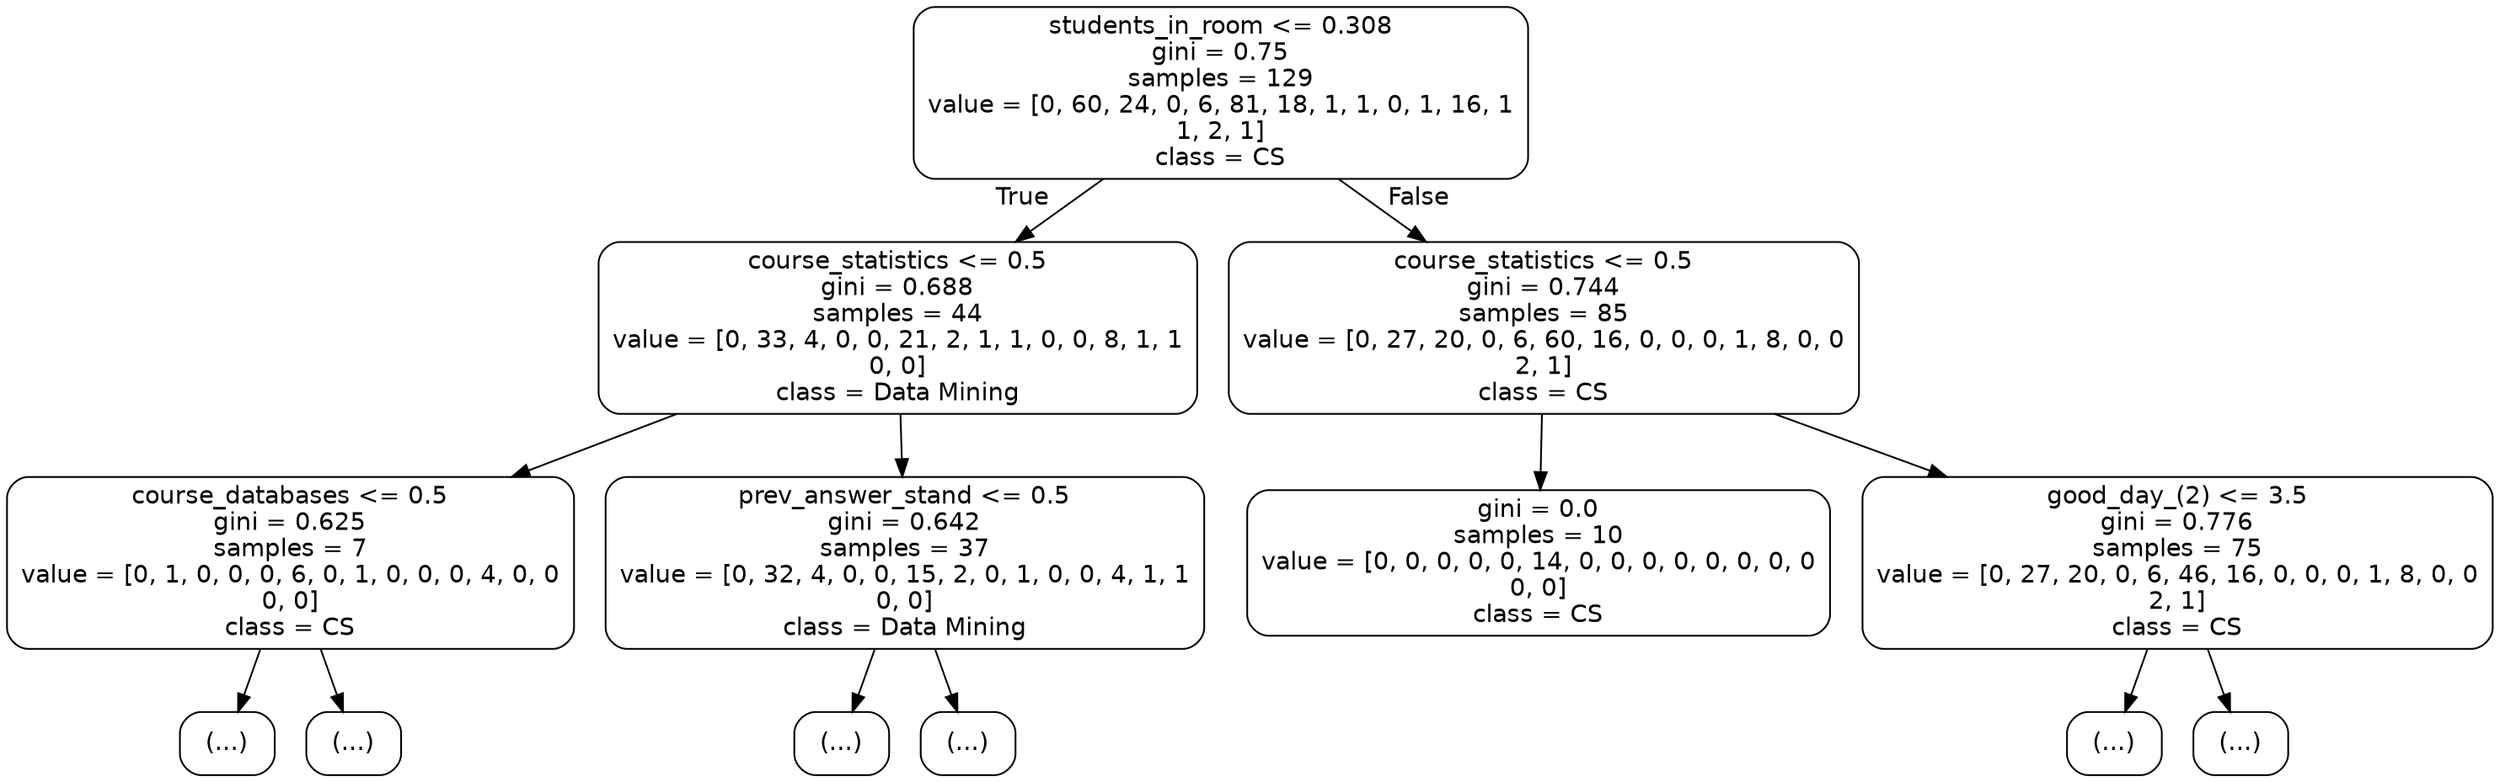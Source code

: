digraph Tree {
node [shape=box, style="rounded", color="black", fontname="helvetica"] ;
edge [fontname="helvetica"] ;
0 [label="students_in_room <= 0.308\ngini = 0.75\nsamples = 129\nvalue = [0, 60, 24, 0, 6, 81, 18, 1, 1, 0, 1, 16, 1\n1, 2, 1]\nclass = CS"] ;
1 [label="course_statistics <= 0.5\ngini = 0.688\nsamples = 44\nvalue = [0, 33, 4, 0, 0, 21, 2, 1, 1, 0, 0, 8, 1, 1\n0, 0]\nclass = Data Mining"] ;
0 -> 1 [labeldistance=2.5, labelangle=45, headlabel="True"] ;
2 [label="course_databases <= 0.5\ngini = 0.625\nsamples = 7\nvalue = [0, 1, 0, 0, 0, 6, 0, 1, 0, 0, 0, 4, 0, 0\n0, 0]\nclass = CS"] ;
1 -> 2 ;
3 [label="(...)"] ;
2 -> 3 ;
6 [label="(...)"] ;
2 -> 6 ;
11 [label="prev_answer_stand <= 0.5\ngini = 0.642\nsamples = 37\nvalue = [0, 32, 4, 0, 0, 15, 2, 0, 1, 0, 0, 4, 1, 1\n0, 0]\nclass = Data Mining"] ;
1 -> 11 ;
12 [label="(...)"] ;
11 -> 12 ;
55 [label="(...)"] ;
11 -> 55 ;
60 [label="course_statistics <= 0.5\ngini = 0.744\nsamples = 85\nvalue = [0, 27, 20, 0, 6, 60, 16, 0, 0, 0, 1, 8, 0, 0\n2, 1]\nclass = CS"] ;
0 -> 60 [labeldistance=2.5, labelangle=-45, headlabel="False"] ;
61 [label="gini = 0.0\nsamples = 10\nvalue = [0, 0, 0, 0, 0, 14, 0, 0, 0, 0, 0, 0, 0, 0\n0, 0]\nclass = CS"] ;
60 -> 61 ;
62 [label="good_day_(2) <= 3.5\ngini = 0.776\nsamples = 75\nvalue = [0, 27, 20, 0, 6, 46, 16, 0, 0, 0, 1, 8, 0, 0\n2, 1]\nclass = CS"] ;
60 -> 62 ;
63 [label="(...)"] ;
62 -> 63 ;
136 [label="(...)"] ;
62 -> 136 ;
}